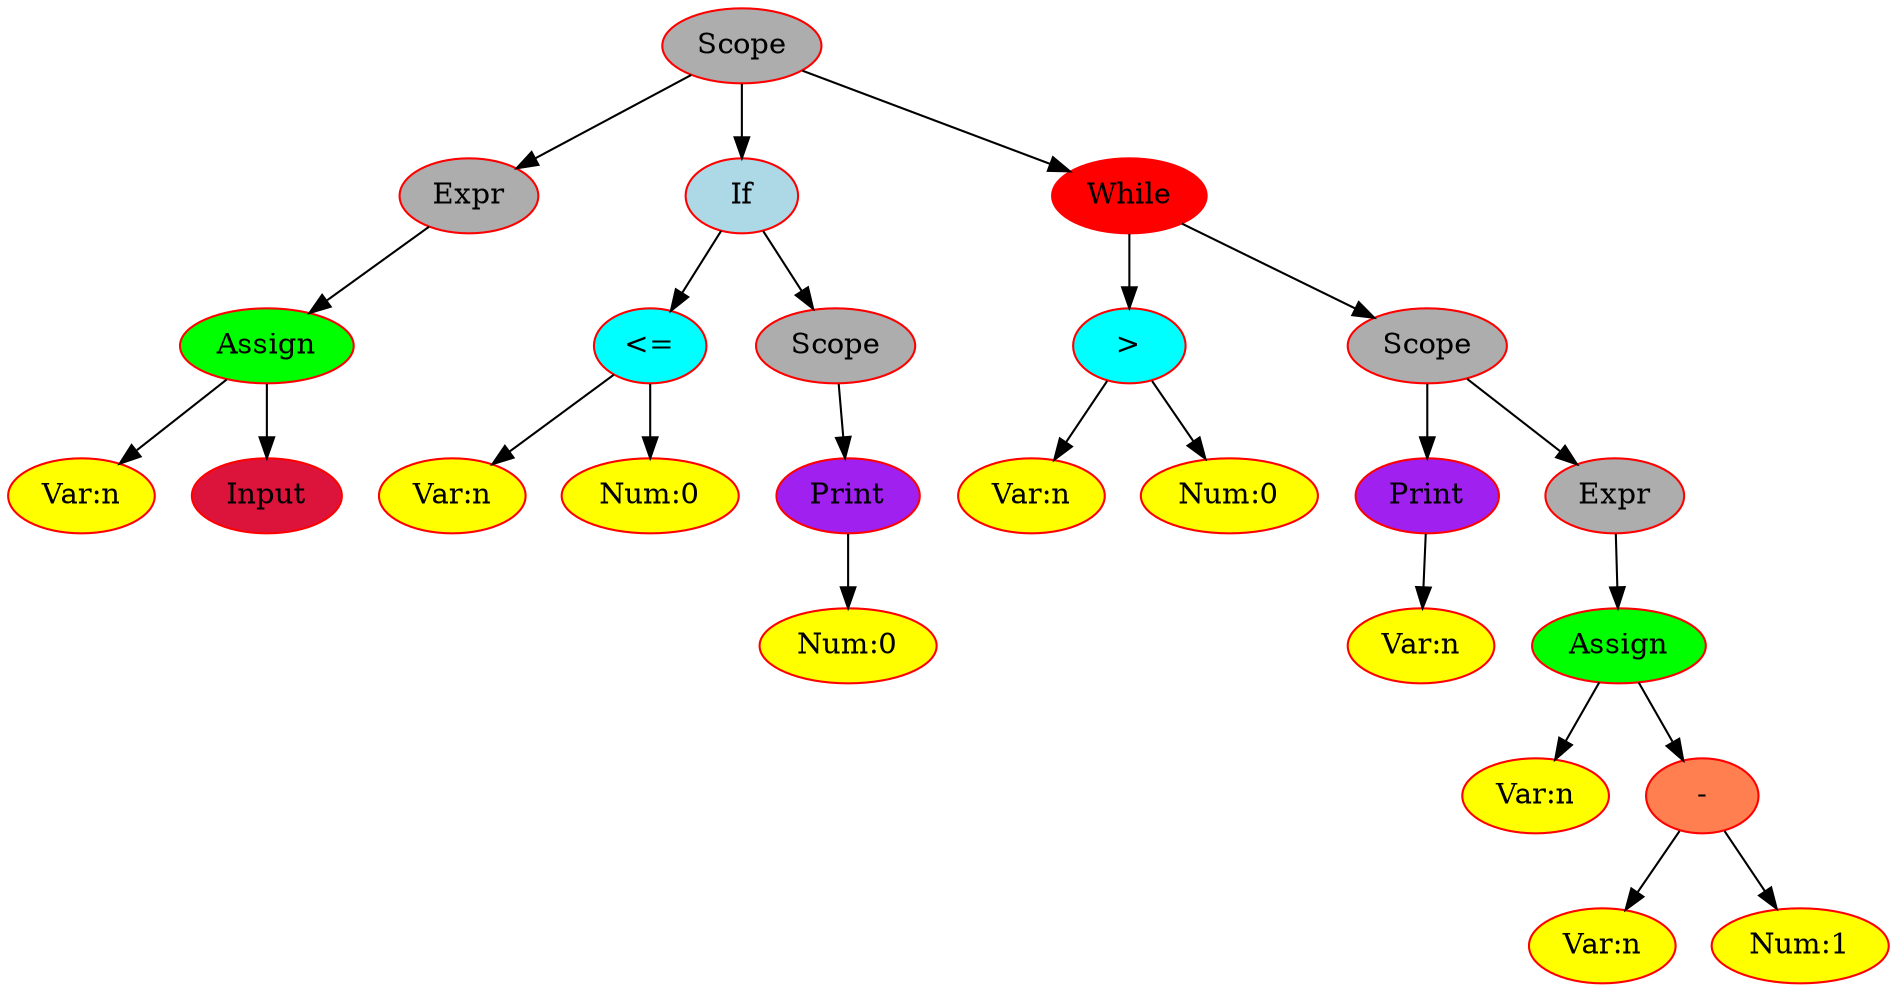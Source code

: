 digraph Dump{node[color=red,fontsize=14, style=filled]
"0x55ffcfe02750" [label = "Scope" fillcolor=grey68]
"0x55ffcfe02750" -> "0x55ffcfe02720"
"0x55ffcfe02720" [label = "Expr" fillcolor=grey68]
"0x55ffcfe02720" -> "0x55ffcfe026f0"
"0x55ffcfe026f0" [label = "Assign" fillcolor=green]
"0x55ffcfe026f0" -> "0x55ffcfe02670"
"0x55ffcfe02670" [label = "Var:n" fillcolor=yellow]
"0x55ffcfe026f0" -> "0x55ffcfe026c0"
"0x55ffcfe026c0" [label = "Input" fillcolor=crimson]
"0x55ffcfe02750" -> "0x55ffcfe029e0"
"0x55ffcfe029e0" [label = "If" fillcolor=lightblue]
"0x55ffcfe029e0" -> "0x55ffcfe028f0"
"0x55ffcfe028f0" [label = "<=" fillcolor=cyan]
"0x55ffcfe028f0" -> "0x55ffcfe02800"
"0x55ffcfe02800" [label = "Var:n" fillcolor=yellow]
"0x55ffcfe028f0" -> "0x55ffcfe028b0"
"0x55ffcfe028b0" [label = "Num:0" fillcolor=yellow]
"0x55ffcfe029e0" -> "0x55ffcfe029a0"
"0x55ffcfe029a0" [label = "Scope" fillcolor=grey68]
"0x55ffcfe029a0" -> "0x55ffcfe02970"
"0x55ffcfe02970" [label = "Print" fillcolor=purple]
"0x55ffcfe02970" -> "0x55ffcfe02930"
"0x55ffcfe02930" [label = "Num:0" fillcolor=yellow]
"0x55ffcfe02750" -> "0x55ffcfe02f10"
"0x55ffcfe02f10" [label = "While" fillcolor=red]
"0x55ffcfe02f10" -> "0x55ffcfe02b50"
"0x55ffcfe02b50" [label = ">" fillcolor=cyan]
"0x55ffcfe02b50" -> "0x55ffcfe02a40"
"0x55ffcfe02a40" [label = "Var:n" fillcolor=yellow]
"0x55ffcfe02b50" -> "0x55ffcfe02b10"
"0x55ffcfe02b10" [label = "Num:0" fillcolor=yellow]
"0x55ffcfe02f10" -> "0x55ffcfe02c10"
"0x55ffcfe02c10" [label = "Scope" fillcolor=grey68]
"0x55ffcfe02c10" -> "0x55ffcfe02be0"
"0x55ffcfe02be0" [label = "Print" fillcolor=purple]
"0x55ffcfe02be0" -> "0x55ffcfe02b90"
"0x55ffcfe02b90" [label = "Var:n" fillcolor=yellow]
"0x55ffcfe02c10" -> "0x55ffcfe02ee0"
"0x55ffcfe02ee0" [label = "Expr" fillcolor=grey68]
"0x55ffcfe02ee0" -> "0x55ffcfe02eb0"
"0x55ffcfe02eb0" [label = "Assign" fillcolor=green]
"0x55ffcfe02eb0" -> "0x55ffcfe02c80"
"0x55ffcfe02c80" [label = "Var:n" fillcolor=yellow]
"0x55ffcfe02eb0" -> "0x55ffcfe02e70"
"0x55ffcfe02e70" [label = "-" fillcolor=coral]
"0x55ffcfe02e70" -> "0x55ffcfe02d00"
"0x55ffcfe02d00" [label = "Var:n" fillcolor=yellow]
"0x55ffcfe02e70" -> "0x55ffcfe02e10"
"0x55ffcfe02e10" [label = "Num:1" fillcolor=yellow]
}
